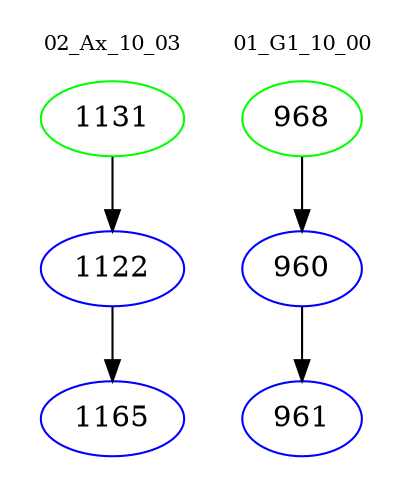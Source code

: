digraph{
subgraph cluster_0 {
color = white
label = "02_Ax_10_03";
fontsize=10;
T0_1131 [label="1131", color="green"]
T0_1131 -> T0_1122 [color="black"]
T0_1122 [label="1122", color="blue"]
T0_1122 -> T0_1165 [color="black"]
T0_1165 [label="1165", color="blue"]
}
subgraph cluster_1 {
color = white
label = "01_G1_10_00";
fontsize=10;
T1_968 [label="968", color="green"]
T1_968 -> T1_960 [color="black"]
T1_960 [label="960", color="blue"]
T1_960 -> T1_961 [color="black"]
T1_961 [label="961", color="blue"]
}
}
